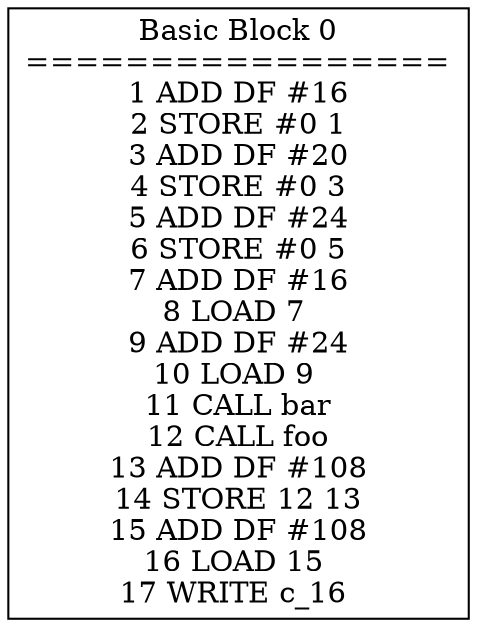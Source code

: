 digraph main {

"Basic Block 0" [shape=box, label="Basic Block 0
=================
1 ADD DF #16
2 STORE #0 1
3 ADD DF #20
4 STORE #0 3
5 ADD DF #24
6 STORE #0 5
7 ADD DF #16
8 LOAD 7 
9 ADD DF #24
10 LOAD 9 
11 CALL bar
12 CALL foo
13 ADD DF #108
14 STORE 12 13
15 ADD DF #108
16 LOAD 15 
17 WRITE c_16 
"];


}